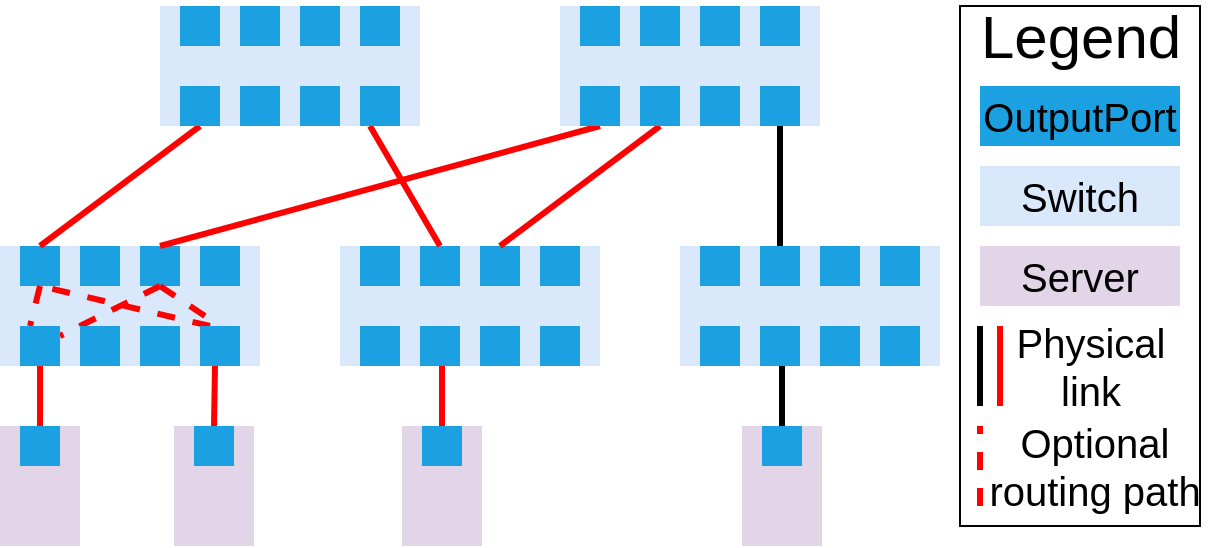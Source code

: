 <mxfile version="13.3.1" type="device"><diagram id="C5RBs43oDa-KdzZeNtuy" name="Page-1"><mxGraphModel dx="946" dy="619" grid="1" gridSize="10" guides="1" tooltips="1" connect="1" arrows="1" fold="1" page="1" pageScale="1" pageWidth="827" pageHeight="1169" math="0" shadow="0"><root><mxCell id="WIyWlLk6GJQsqaUBKTNV-0"/><mxCell id="WIyWlLk6GJQsqaUBKTNV-1" parent="WIyWlLk6GJQsqaUBKTNV-0"/><mxCell id="3rRlsiVyZqIY21pcH0U--0" value="" style="rounded=0;whiteSpace=wrap;html=1;fillColor=#dae8fc;strokeColor=none;" parent="WIyWlLk6GJQsqaUBKTNV-1" vertex="1"><mxGeometry x="150" y="240" width="130" height="60" as="geometry"/></mxCell><mxCell id="3rRlsiVyZqIY21pcH0U--5" value="" style="rounded=0;whiteSpace=wrap;html=1;strokeColor=none;fillColor=#1ba1e2;fontColor=#ffffff;" parent="WIyWlLk6GJQsqaUBKTNV-1" vertex="1"><mxGeometry x="160" y="240" width="20" height="20" as="geometry"/></mxCell><mxCell id="3rRlsiVyZqIY21pcH0U--7" value="" style="rounded=0;whiteSpace=wrap;html=1;strokeColor=none;fillColor=#1ba1e2;fontColor=#ffffff;" parent="WIyWlLk6GJQsqaUBKTNV-1" vertex="1"><mxGeometry x="190" y="240" width="20" height="20" as="geometry"/></mxCell><mxCell id="3rRlsiVyZqIY21pcH0U--8" value="" style="rounded=0;whiteSpace=wrap;html=1;strokeColor=none;fillColor=#1ba1e2;fontColor=#ffffff;" parent="WIyWlLk6GJQsqaUBKTNV-1" vertex="1"><mxGeometry x="220" y="240" width="20" height="20" as="geometry"/></mxCell><mxCell id="3rRlsiVyZqIY21pcH0U--10" value="" style="rounded=0;whiteSpace=wrap;html=1;strokeColor=none;fillColor=#1ba1e2;fontColor=#ffffff;" parent="WIyWlLk6GJQsqaUBKTNV-1" vertex="1"><mxGeometry x="250" y="240" width="20" height="20" as="geometry"/></mxCell><mxCell id="3rRlsiVyZqIY21pcH0U--11" value="" style="rounded=0;whiteSpace=wrap;html=1;fillColor=#dae8fc;strokeColor=none;" parent="WIyWlLk6GJQsqaUBKTNV-1" vertex="1"><mxGeometry x="320" y="240" width="130" height="60" as="geometry"/></mxCell><mxCell id="3rRlsiVyZqIY21pcH0U--12" value="" style="rounded=0;whiteSpace=wrap;html=1;strokeColor=none;fillColor=#1ba1e2;fontColor=#ffffff;" parent="WIyWlLk6GJQsqaUBKTNV-1" vertex="1"><mxGeometry x="330" y="240" width="20" height="20" as="geometry"/></mxCell><mxCell id="3rRlsiVyZqIY21pcH0U--13" value="" style="rounded=0;whiteSpace=wrap;html=1;strokeColor=none;fillColor=#1ba1e2;fontColor=#ffffff;" parent="WIyWlLk6GJQsqaUBKTNV-1" vertex="1"><mxGeometry x="360" y="240" width="20" height="20" as="geometry"/></mxCell><mxCell id="3rRlsiVyZqIY21pcH0U--14" value="" style="rounded=0;whiteSpace=wrap;html=1;strokeColor=none;fillColor=#1ba1e2;fontColor=#ffffff;" parent="WIyWlLk6GJQsqaUBKTNV-1" vertex="1"><mxGeometry x="390" y="240" width="20" height="20" as="geometry"/></mxCell><mxCell id="3rRlsiVyZqIY21pcH0U--15" value="" style="rounded=0;whiteSpace=wrap;html=1;strokeColor=none;fillColor=#1ba1e2;fontColor=#ffffff;" parent="WIyWlLk6GJQsqaUBKTNV-1" vertex="1"><mxGeometry x="420" y="240" width="20" height="20" as="geometry"/></mxCell><mxCell id="3rRlsiVyZqIY21pcH0U--16" value="" style="rounded=0;whiteSpace=wrap;html=1;fillColor=#dae8fc;strokeColor=none;" parent="WIyWlLk6GJQsqaUBKTNV-1" vertex="1"><mxGeometry x="490" y="240" width="130" height="60" as="geometry"/></mxCell><mxCell id="3rRlsiVyZqIY21pcH0U--17" value="" style="rounded=0;whiteSpace=wrap;html=1;strokeColor=none;fillColor=#1ba1e2;fontColor=#ffffff;" parent="WIyWlLk6GJQsqaUBKTNV-1" vertex="1"><mxGeometry x="500" y="240" width="20" height="20" as="geometry"/></mxCell><mxCell id="3rRlsiVyZqIY21pcH0U--18" value="" style="rounded=0;whiteSpace=wrap;html=1;strokeColor=none;fillColor=#1ba1e2;fontColor=#ffffff;" parent="WIyWlLk6GJQsqaUBKTNV-1" vertex="1"><mxGeometry x="530" y="240" width="20" height="20" as="geometry"/></mxCell><mxCell id="3rRlsiVyZqIY21pcH0U--19" value="" style="rounded=0;whiteSpace=wrap;html=1;strokeColor=none;fillColor=#1ba1e2;fontColor=#ffffff;" parent="WIyWlLk6GJQsqaUBKTNV-1" vertex="1"><mxGeometry x="560" y="240" width="20" height="20" as="geometry"/></mxCell><mxCell id="3rRlsiVyZqIY21pcH0U--20" value="" style="rounded=0;whiteSpace=wrap;html=1;strokeColor=none;fillColor=#1ba1e2;fontColor=#ffffff;" parent="WIyWlLk6GJQsqaUBKTNV-1" vertex="1"><mxGeometry x="590" y="240" width="20" height="20" as="geometry"/></mxCell><mxCell id="3rRlsiVyZqIY21pcH0U--21" value="" style="rounded=0;whiteSpace=wrap;html=1;fillColor=#dae8fc;strokeColor=none;" parent="WIyWlLk6GJQsqaUBKTNV-1" vertex="1"><mxGeometry x="230" y="120" width="130" height="60" as="geometry"/></mxCell><mxCell id="3rRlsiVyZqIY21pcH0U--22" value="" style="rounded=0;whiteSpace=wrap;html=1;strokeColor=none;fillColor=#1ba1e2;fontColor=#ffffff;" parent="WIyWlLk6GJQsqaUBKTNV-1" vertex="1"><mxGeometry x="240" y="120" width="20" height="20" as="geometry"/></mxCell><mxCell id="3rRlsiVyZqIY21pcH0U--23" value="" style="rounded=0;whiteSpace=wrap;html=1;strokeColor=none;fillColor=#1ba1e2;fontColor=#ffffff;" parent="WIyWlLk6GJQsqaUBKTNV-1" vertex="1"><mxGeometry x="270" y="120" width="20" height="20" as="geometry"/></mxCell><mxCell id="3rRlsiVyZqIY21pcH0U--24" value="" style="rounded=0;whiteSpace=wrap;html=1;strokeColor=none;fillColor=#1ba1e2;fontColor=#ffffff;" parent="WIyWlLk6GJQsqaUBKTNV-1" vertex="1"><mxGeometry x="300" y="120" width="20" height="20" as="geometry"/></mxCell><mxCell id="3rRlsiVyZqIY21pcH0U--25" value="" style="rounded=0;whiteSpace=wrap;html=1;strokeColor=none;fillColor=#1ba1e2;fontColor=#ffffff;" parent="WIyWlLk6GJQsqaUBKTNV-1" vertex="1"><mxGeometry x="330" y="120" width="20" height="20" as="geometry"/></mxCell><mxCell id="3rRlsiVyZqIY21pcH0U--26" value="" style="rounded=0;whiteSpace=wrap;html=1;fillColor=#dae8fc;strokeColor=none;" parent="WIyWlLk6GJQsqaUBKTNV-1" vertex="1"><mxGeometry x="430" y="120" width="130" height="60" as="geometry"/></mxCell><mxCell id="3rRlsiVyZqIY21pcH0U--27" value="" style="rounded=0;whiteSpace=wrap;html=1;strokeColor=none;fillColor=#1ba1e2;fontColor=#ffffff;" parent="WIyWlLk6GJQsqaUBKTNV-1" vertex="1"><mxGeometry x="440" y="120" width="20" height="20" as="geometry"/></mxCell><mxCell id="3rRlsiVyZqIY21pcH0U--28" value="" style="rounded=0;whiteSpace=wrap;html=1;strokeColor=none;fillColor=#1ba1e2;fontColor=#ffffff;" parent="WIyWlLk6GJQsqaUBKTNV-1" vertex="1"><mxGeometry x="470" y="120" width="20" height="20" as="geometry"/></mxCell><mxCell id="3rRlsiVyZqIY21pcH0U--29" value="" style="rounded=0;whiteSpace=wrap;html=1;strokeColor=none;fillColor=#1ba1e2;fontColor=#ffffff;" parent="WIyWlLk6GJQsqaUBKTNV-1" vertex="1"><mxGeometry x="500" y="120" width="20" height="20" as="geometry"/></mxCell><mxCell id="3rRlsiVyZqIY21pcH0U--30" value="" style="rounded=0;whiteSpace=wrap;html=1;strokeColor=none;fillColor=#1ba1e2;fontColor=#ffffff;" parent="WIyWlLk6GJQsqaUBKTNV-1" vertex="1"><mxGeometry x="530" y="120" width="20" height="20" as="geometry"/></mxCell><mxCell id="3rRlsiVyZqIY21pcH0U--31" value="" style="endArrow=none;html=1;entryX=0.5;entryY=1;entryDx=0;entryDy=0;strokeColor=#FF0000;strokeWidth=3;" parent="WIyWlLk6GJQsqaUBKTNV-1" target="v6-R9vx_HEIEdPWBCunT-6" edge="1"><mxGeometry width="50" height="50" relative="1" as="geometry"><mxPoint x="170" y="240" as="sourcePoint"/><mxPoint x="220" y="190" as="targetPoint"/></mxGeometry></mxCell><mxCell id="3rRlsiVyZqIY21pcH0U--37" value="" style="endArrow=none;html=1;entryX=0.5;entryY=1;entryDx=0;entryDy=0;strokeColor=#FF0000;strokeWidth=3;" parent="WIyWlLk6GJQsqaUBKTNV-1" target="v6-R9vx_HEIEdPWBCunT-10" edge="1"><mxGeometry width="50" height="50" relative="1" as="geometry"><mxPoint x="230" y="240" as="sourcePoint"/><mxPoint x="280" y="190" as="targetPoint"/></mxGeometry></mxCell><mxCell id="3rRlsiVyZqIY21pcH0U--44" value="" style="endArrow=none;html=1;entryX=0.25;entryY=1;entryDx=0;entryDy=0;exitX=0.5;exitY=0;exitDx=0;exitDy=0;strokeWidth=3;strokeColor=#FF0000;" parent="WIyWlLk6GJQsqaUBKTNV-1" source="3rRlsiVyZqIY21pcH0U--13" target="v6-R9vx_HEIEdPWBCunT-9" edge="1"><mxGeometry width="50" height="50" relative="1" as="geometry"><mxPoint x="240" y="250" as="sourcePoint"/><mxPoint x="472.5" y="190" as="targetPoint"/></mxGeometry></mxCell><mxCell id="3rRlsiVyZqIY21pcH0U--45" value="" style="endArrow=none;html=1;exitX=0.5;exitY=0;exitDx=0;exitDy=0;strokeWidth=3;" parent="WIyWlLk6GJQsqaUBKTNV-1" source="3rRlsiVyZqIY21pcH0U--18" edge="1"><mxGeometry width="50" height="50" relative="1" as="geometry"><mxPoint x="250" y="260" as="sourcePoint"/><mxPoint x="540" y="180" as="targetPoint"/></mxGeometry></mxCell><mxCell id="3rRlsiVyZqIY21pcH0U--46" value="" style="rounded=0;whiteSpace=wrap;html=1;strokeColor=none;fillColor=#e1d5e7;" parent="WIyWlLk6GJQsqaUBKTNV-1" vertex="1"><mxGeometry x="150" y="330" width="40" height="60" as="geometry"/></mxCell><mxCell id="3rRlsiVyZqIY21pcH0U--47" value="" style="rounded=0;whiteSpace=wrap;html=1;strokeColor=none;fillColor=#1ba1e2;fontColor=#ffffff;" parent="WIyWlLk6GJQsqaUBKTNV-1" vertex="1"><mxGeometry x="160" y="330" width="20" height="20" as="geometry"/></mxCell><mxCell id="3rRlsiVyZqIY21pcH0U--48" value="" style="rounded=0;whiteSpace=wrap;html=1;strokeColor=none;fillColor=#e1d5e7;" parent="WIyWlLk6GJQsqaUBKTNV-1" vertex="1"><mxGeometry x="237" y="330" width="40" height="60" as="geometry"/></mxCell><mxCell id="3rRlsiVyZqIY21pcH0U--49" value="" style="rounded=0;whiteSpace=wrap;html=1;strokeColor=none;fillColor=#1ba1e2;fontColor=#ffffff;" parent="WIyWlLk6GJQsqaUBKTNV-1" vertex="1"><mxGeometry x="247" y="330" width="20" height="20" as="geometry"/></mxCell><mxCell id="3rRlsiVyZqIY21pcH0U--50" value="" style="rounded=0;whiteSpace=wrap;html=1;strokeColor=none;fillColor=#e1d5e7;" parent="WIyWlLk6GJQsqaUBKTNV-1" vertex="1"><mxGeometry x="351" y="330" width="40" height="60" as="geometry"/></mxCell><mxCell id="3rRlsiVyZqIY21pcH0U--51" value="" style="rounded=0;whiteSpace=wrap;html=1;strokeColor=none;fillColor=#1ba1e2;fontColor=#ffffff;" parent="WIyWlLk6GJQsqaUBKTNV-1" vertex="1"><mxGeometry x="361" y="330" width="20" height="20" as="geometry"/></mxCell><mxCell id="3rRlsiVyZqIY21pcH0U--52" value="" style="rounded=0;whiteSpace=wrap;html=1;strokeColor=none;fillColor=#e1d5e7;" parent="WIyWlLk6GJQsqaUBKTNV-1" vertex="1"><mxGeometry x="521" y="330" width="40" height="60" as="geometry"/></mxCell><mxCell id="3rRlsiVyZqIY21pcH0U--53" value="" style="rounded=0;whiteSpace=wrap;html=1;strokeColor=none;fillColor=#1ba1e2;fontColor=#ffffff;" parent="WIyWlLk6GJQsqaUBKTNV-1" vertex="1"><mxGeometry x="531" y="330" width="20" height="20" as="geometry"/></mxCell><mxCell id="3rRlsiVyZqIY21pcH0U--54" value="" style="endArrow=none;html=1;exitX=0.5;exitY=0;exitDx=0;exitDy=0;strokeColor=#FF0000;strokeWidth=3;" parent="WIyWlLk6GJQsqaUBKTNV-1" source="3rRlsiVyZqIY21pcH0U--47" edge="1"><mxGeometry width="50" height="50" relative="1" as="geometry"><mxPoint x="170" y="250" as="sourcePoint"/><mxPoint x="170" y="300" as="targetPoint"/></mxGeometry></mxCell><mxCell id="3rRlsiVyZqIY21pcH0U--55" value="" style="endArrow=none;html=1;entryX=0.5;entryY=0;entryDx=0;entryDy=0;exitX=0.75;exitY=1;exitDx=0;exitDy=0;strokeColor=#FF0000;strokeWidth=3;" parent="WIyWlLk6GJQsqaUBKTNV-1" target="3rRlsiVyZqIY21pcH0U--49" edge="1"><mxGeometry width="50" height="50" relative="1" as="geometry"><mxPoint x="257.5" y="300" as="sourcePoint"/><mxPoint x="292.5" y="200" as="targetPoint"/></mxGeometry></mxCell><mxCell id="3rRlsiVyZqIY21pcH0U--56" value="" style="endArrow=none;html=1;entryX=0.5;entryY=0;entryDx=0;entryDy=0;exitX=0.5;exitY=1;exitDx=0;exitDy=0;strokeColor=#FF0000;strokeWidth=3;" parent="WIyWlLk6GJQsqaUBKTNV-1" target="3rRlsiVyZqIY21pcH0U--51" edge="1"><mxGeometry width="50" height="50" relative="1" as="geometry"><mxPoint x="371" y="300" as="sourcePoint"/><mxPoint x="278.5" y="210" as="targetPoint"/></mxGeometry></mxCell><mxCell id="3rRlsiVyZqIY21pcH0U--57" value="" style="endArrow=none;html=1;entryX=0.5;entryY=0;entryDx=0;entryDy=0;exitX=0.5;exitY=1;exitDx=0;exitDy=0;strokeWidth=3;" parent="WIyWlLk6GJQsqaUBKTNV-1" target="3rRlsiVyZqIY21pcH0U--53" edge="1"><mxGeometry width="50" height="50" relative="1" as="geometry"><mxPoint x="541" y="300" as="sourcePoint"/><mxPoint x="381" y="340" as="targetPoint"/></mxGeometry></mxCell><mxCell id="3rRlsiVyZqIY21pcH0U--59" value="" style="rounded=0;whiteSpace=wrap;html=1;strokeColor=#000000;fillColor=none;" parent="WIyWlLk6GJQsqaUBKTNV-1" vertex="1"><mxGeometry x="630" y="120" width="120" height="260" as="geometry"/></mxCell><mxCell id="3rRlsiVyZqIY21pcH0U--60" value="&lt;font style=&quot;font-size: 30px&quot;&gt;Legend&lt;/font&gt;" style="text;html=1;align=center;verticalAlign=middle;resizable=0;points=[];autosize=1;" parent="WIyWlLk6GJQsqaUBKTNV-1" vertex="1"><mxGeometry x="630" y="120" width="120" height="30" as="geometry"/></mxCell><mxCell id="3rRlsiVyZqIY21pcH0U--61" value="&lt;font style=&quot;font-size: 20px&quot; color=&quot;#000000&quot;&gt;OutputPort&lt;/font&gt;" style="rounded=0;whiteSpace=wrap;html=1;strokeColor=none;fillColor=#1ba1e2;fontColor=#ffffff;" parent="WIyWlLk6GJQsqaUBKTNV-1" vertex="1"><mxGeometry x="640" y="160" width="100" height="30" as="geometry"/></mxCell><mxCell id="3rRlsiVyZqIY21pcH0U--63" value="&lt;font style=&quot;font-size: 20px&quot;&gt;Switch&lt;/font&gt;" style="rounded=0;whiteSpace=wrap;html=1;fillColor=#dae8fc;strokeColor=none;" parent="WIyWlLk6GJQsqaUBKTNV-1" vertex="1"><mxGeometry x="640" y="200" width="100" height="30" as="geometry"/></mxCell><mxCell id="3rRlsiVyZqIY21pcH0U--64" value="&lt;font style=&quot;font-size: 20px&quot;&gt;Server&lt;/font&gt;" style="rounded=0;whiteSpace=wrap;html=1;strokeColor=none;fillColor=#e1d5e7;" parent="WIyWlLk6GJQsqaUBKTNV-1" vertex="1"><mxGeometry x="640" y="240" width="100" height="30" as="geometry"/></mxCell><mxCell id="3rRlsiVyZqIY21pcH0U--66" value="" style="endArrow=none;html=1;entryX=0.5;entryY=1;entryDx=0;entryDy=0;exitX=0.5;exitY=0;exitDx=0;exitDy=0;strokeWidth=3;strokeColor=#FF0000;" parent="WIyWlLk6GJQsqaUBKTNV-1" source="3rRlsiVyZqIY21pcH0U--14" target="v6-R9vx_HEIEdPWBCunT-11" edge="1"><mxGeometry width="50" height="50" relative="1" as="geometry"><mxPoint x="380" y="250" as="sourcePoint"/><mxPoint x="337.5" y="190" as="targetPoint"/></mxGeometry></mxCell><mxCell id="3rRlsiVyZqIY21pcH0U--67" value="" style="endArrow=none;html=1;exitX=0.5;exitY=1;exitDx=0;exitDy=0;strokeColor=#FF0000;strokeWidth=3;entryX=1;entryY=0.25;entryDx=0;entryDy=0;dashed=1;" parent="WIyWlLk6GJQsqaUBKTNV-1" source="3rRlsiVyZqIY21pcH0U--8" target="v6-R9vx_HEIEdPWBCunT-14" edge="1"><mxGeometry width="50" height="50" relative="1" as="geometry"><mxPoint x="190" y="340" as="sourcePoint"/><mxPoint x="190" y="310" as="targetPoint"/></mxGeometry></mxCell><mxCell id="3rRlsiVyZqIY21pcH0U--68" value="" style="endArrow=none;html=1;exitX=0.5;exitY=1;exitDx=0;exitDy=0;strokeColor=#FF0000;strokeWidth=3;entryX=0.25;entryY=0;entryDx=0;entryDy=0;dashed=1;" parent="WIyWlLk6GJQsqaUBKTNV-1" source="3rRlsiVyZqIY21pcH0U--5" target="v6-R9vx_HEIEdPWBCunT-14" edge="1"><mxGeometry width="50" height="50" relative="1" as="geometry"><mxPoint x="240" y="270" as="sourcePoint"/><mxPoint x="192.5" y="310" as="targetPoint"/></mxGeometry></mxCell><mxCell id="3rRlsiVyZqIY21pcH0U--69" value="" style="endArrow=none;html=1;exitX=0.25;exitY=0;exitDx=0;exitDy=0;strokeColor=#FF0000;strokeWidth=3;entryX=0.5;entryY=1;entryDx=0;entryDy=0;dashed=1;" parent="WIyWlLk6GJQsqaUBKTNV-1" source="v6-R9vx_HEIEdPWBCunT-17" target="3rRlsiVyZqIY21pcH0U--5" edge="1"><mxGeometry width="50" height="50" relative="1" as="geometry"><mxPoint x="180" y="270" as="sourcePoint"/><mxPoint x="192.5" y="310" as="targetPoint"/></mxGeometry></mxCell><mxCell id="3rRlsiVyZqIY21pcH0U--70" value="" style="endArrow=none;html=1;exitX=0.5;exitY=1;exitDx=0;exitDy=0;strokeColor=#FF0000;strokeWidth=3;dashed=1;entryX=0.5;entryY=0;entryDx=0;entryDy=0;" parent="WIyWlLk6GJQsqaUBKTNV-1" source="3rRlsiVyZqIY21pcH0U--8" edge="1" target="v6-R9vx_HEIEdPWBCunT-17"><mxGeometry width="50" height="50" relative="1" as="geometry"><mxPoint x="190" y="280" as="sourcePoint"/><mxPoint x="250" y="300" as="targetPoint"/></mxGeometry></mxCell><mxCell id="v6-R9vx_HEIEdPWBCunT-6" value="" style="rounded=0;whiteSpace=wrap;html=1;strokeColor=none;fillColor=#1ba1e2;fontColor=#ffffff;" vertex="1" parent="WIyWlLk6GJQsqaUBKTNV-1"><mxGeometry x="240" y="160" width="20" height="20" as="geometry"/></mxCell><mxCell id="v6-R9vx_HEIEdPWBCunT-7" value="" style="rounded=0;whiteSpace=wrap;html=1;strokeColor=none;fillColor=#1ba1e2;fontColor=#ffffff;" vertex="1" parent="WIyWlLk6GJQsqaUBKTNV-1"><mxGeometry x="270" y="160" width="20" height="20" as="geometry"/></mxCell><mxCell id="v6-R9vx_HEIEdPWBCunT-8" value="" style="rounded=0;whiteSpace=wrap;html=1;strokeColor=none;fillColor=#1ba1e2;fontColor=#ffffff;" vertex="1" parent="WIyWlLk6GJQsqaUBKTNV-1"><mxGeometry x="300" y="160" width="20" height="20" as="geometry"/></mxCell><mxCell id="v6-R9vx_HEIEdPWBCunT-9" value="" style="rounded=0;whiteSpace=wrap;html=1;strokeColor=none;fillColor=#1ba1e2;fontColor=#ffffff;" vertex="1" parent="WIyWlLk6GJQsqaUBKTNV-1"><mxGeometry x="330" y="160" width="20" height="20" as="geometry"/></mxCell><mxCell id="v6-R9vx_HEIEdPWBCunT-10" value="" style="rounded=0;whiteSpace=wrap;html=1;strokeColor=none;fillColor=#1ba1e2;fontColor=#ffffff;" vertex="1" parent="WIyWlLk6GJQsqaUBKTNV-1"><mxGeometry x="440" y="160" width="20" height="20" as="geometry"/></mxCell><mxCell id="v6-R9vx_HEIEdPWBCunT-11" value="" style="rounded=0;whiteSpace=wrap;html=1;strokeColor=none;fillColor=#1ba1e2;fontColor=#ffffff;" vertex="1" parent="WIyWlLk6GJQsqaUBKTNV-1"><mxGeometry x="470" y="160" width="20" height="20" as="geometry"/></mxCell><mxCell id="v6-R9vx_HEIEdPWBCunT-12" value="" style="rounded=0;whiteSpace=wrap;html=1;strokeColor=none;fillColor=#1ba1e2;fontColor=#ffffff;" vertex="1" parent="WIyWlLk6GJQsqaUBKTNV-1"><mxGeometry x="500" y="160" width="20" height="20" as="geometry"/></mxCell><mxCell id="v6-R9vx_HEIEdPWBCunT-13" value="" style="rounded=0;whiteSpace=wrap;html=1;strokeColor=none;fillColor=#1ba1e2;fontColor=#ffffff;" vertex="1" parent="WIyWlLk6GJQsqaUBKTNV-1"><mxGeometry x="530" y="160" width="20" height="20" as="geometry"/></mxCell><mxCell id="v6-R9vx_HEIEdPWBCunT-14" value="" style="rounded=0;whiteSpace=wrap;html=1;strokeColor=none;fillColor=#1ba1e2;fontColor=#ffffff;" vertex="1" parent="WIyWlLk6GJQsqaUBKTNV-1"><mxGeometry x="160" y="280" width="20" height="20" as="geometry"/></mxCell><mxCell id="v6-R9vx_HEIEdPWBCunT-15" value="" style="rounded=0;whiteSpace=wrap;html=1;strokeColor=none;fillColor=#1ba1e2;fontColor=#ffffff;" vertex="1" parent="WIyWlLk6GJQsqaUBKTNV-1"><mxGeometry x="190" y="280" width="20" height="20" as="geometry"/></mxCell><mxCell id="v6-R9vx_HEIEdPWBCunT-16" value="" style="rounded=0;whiteSpace=wrap;html=1;strokeColor=none;fillColor=#1ba1e2;fontColor=#ffffff;" vertex="1" parent="WIyWlLk6GJQsqaUBKTNV-1"><mxGeometry x="220" y="280" width="20" height="20" as="geometry"/></mxCell><mxCell id="v6-R9vx_HEIEdPWBCunT-17" value="" style="rounded=0;whiteSpace=wrap;html=1;strokeColor=none;fillColor=#1ba1e2;fontColor=#ffffff;" vertex="1" parent="WIyWlLk6GJQsqaUBKTNV-1"><mxGeometry x="250" y="280" width="20" height="20" as="geometry"/></mxCell><mxCell id="v6-R9vx_HEIEdPWBCunT-18" value="" style="rounded=0;whiteSpace=wrap;html=1;strokeColor=none;fillColor=#1ba1e2;fontColor=#ffffff;" vertex="1" parent="WIyWlLk6GJQsqaUBKTNV-1"><mxGeometry x="330" y="280" width="20" height="20" as="geometry"/></mxCell><mxCell id="v6-R9vx_HEIEdPWBCunT-19" value="" style="rounded=0;whiteSpace=wrap;html=1;strokeColor=none;fillColor=#1ba1e2;fontColor=#ffffff;" vertex="1" parent="WIyWlLk6GJQsqaUBKTNV-1"><mxGeometry x="360" y="280" width="20" height="20" as="geometry"/></mxCell><mxCell id="v6-R9vx_HEIEdPWBCunT-20" value="" style="rounded=0;whiteSpace=wrap;html=1;strokeColor=none;fillColor=#1ba1e2;fontColor=#ffffff;" vertex="1" parent="WIyWlLk6GJQsqaUBKTNV-1"><mxGeometry x="390" y="280" width="20" height="20" as="geometry"/></mxCell><mxCell id="v6-R9vx_HEIEdPWBCunT-21" value="" style="rounded=0;whiteSpace=wrap;html=1;strokeColor=none;fillColor=#1ba1e2;fontColor=#ffffff;" vertex="1" parent="WIyWlLk6GJQsqaUBKTNV-1"><mxGeometry x="420" y="280" width="20" height="20" as="geometry"/></mxCell><mxCell id="v6-R9vx_HEIEdPWBCunT-22" value="" style="rounded=0;whiteSpace=wrap;html=1;strokeColor=none;fillColor=#1ba1e2;fontColor=#ffffff;" vertex="1" parent="WIyWlLk6GJQsqaUBKTNV-1"><mxGeometry x="500" y="280" width="20" height="20" as="geometry"/></mxCell><mxCell id="v6-R9vx_HEIEdPWBCunT-23" value="" style="rounded=0;whiteSpace=wrap;html=1;strokeColor=none;fillColor=#1ba1e2;fontColor=#ffffff;" vertex="1" parent="WIyWlLk6GJQsqaUBKTNV-1"><mxGeometry x="530" y="280" width="20" height="20" as="geometry"/></mxCell><mxCell id="v6-R9vx_HEIEdPWBCunT-24" value="" style="rounded=0;whiteSpace=wrap;html=1;strokeColor=none;fillColor=#1ba1e2;fontColor=#ffffff;" vertex="1" parent="WIyWlLk6GJQsqaUBKTNV-1"><mxGeometry x="560" y="280" width="20" height="20" as="geometry"/></mxCell><mxCell id="v6-R9vx_HEIEdPWBCunT-25" value="" style="rounded=0;whiteSpace=wrap;html=1;strokeColor=none;fillColor=#1ba1e2;fontColor=#ffffff;" vertex="1" parent="WIyWlLk6GJQsqaUBKTNV-1"><mxGeometry x="590" y="280" width="20" height="20" as="geometry"/></mxCell><mxCell id="v6-R9vx_HEIEdPWBCunT-26" value="" style="endArrow=none;html=1;strokeWidth=3;" edge="1" parent="WIyWlLk6GJQsqaUBKTNV-1"><mxGeometry width="50" height="50" relative="1" as="geometry"><mxPoint x="640" y="320" as="sourcePoint"/><mxPoint x="640" y="280" as="targetPoint"/></mxGeometry></mxCell><mxCell id="v6-R9vx_HEIEdPWBCunT-27" value="&lt;font style=&quot;font-size: 20px&quot;&gt;Physical&lt;br&gt;link&lt;/font&gt;" style="text;html=1;align=center;verticalAlign=middle;resizable=0;points=[];autosize=1;" vertex="1" parent="WIyWlLk6GJQsqaUBKTNV-1"><mxGeometry x="650" y="280" width="90" height="40" as="geometry"/></mxCell><mxCell id="v6-R9vx_HEIEdPWBCunT-31" value="" style="endArrow=none;html=1;strokeWidth=3;strokeColor=#FF0000;" edge="1" parent="WIyWlLk6GJQsqaUBKTNV-1"><mxGeometry width="50" height="50" relative="1" as="geometry"><mxPoint x="650" y="320" as="sourcePoint"/><mxPoint x="650" y="280" as="targetPoint"/></mxGeometry></mxCell><mxCell id="v6-R9vx_HEIEdPWBCunT-32" value="" style="endArrow=none;html=1;strokeWidth=3;strokeColor=#FF0000;dashed=1;" edge="1" parent="WIyWlLk6GJQsqaUBKTNV-1"><mxGeometry width="50" height="50" relative="1" as="geometry"><mxPoint x="640" y="370" as="sourcePoint"/><mxPoint x="640" y="330" as="targetPoint"/></mxGeometry></mxCell><mxCell id="v6-R9vx_HEIEdPWBCunT-33" value="&lt;span style=&quot;font-size: 20px&quot;&gt;Optional &lt;br&gt;routing path&lt;/span&gt;" style="text;html=1;align=center;verticalAlign=middle;resizable=0;points=[];autosize=1;" vertex="1" parent="WIyWlLk6GJQsqaUBKTNV-1"><mxGeometry x="637" y="330" width="120" height="40" as="geometry"/></mxCell></root></mxGraphModel></diagram></mxfile>